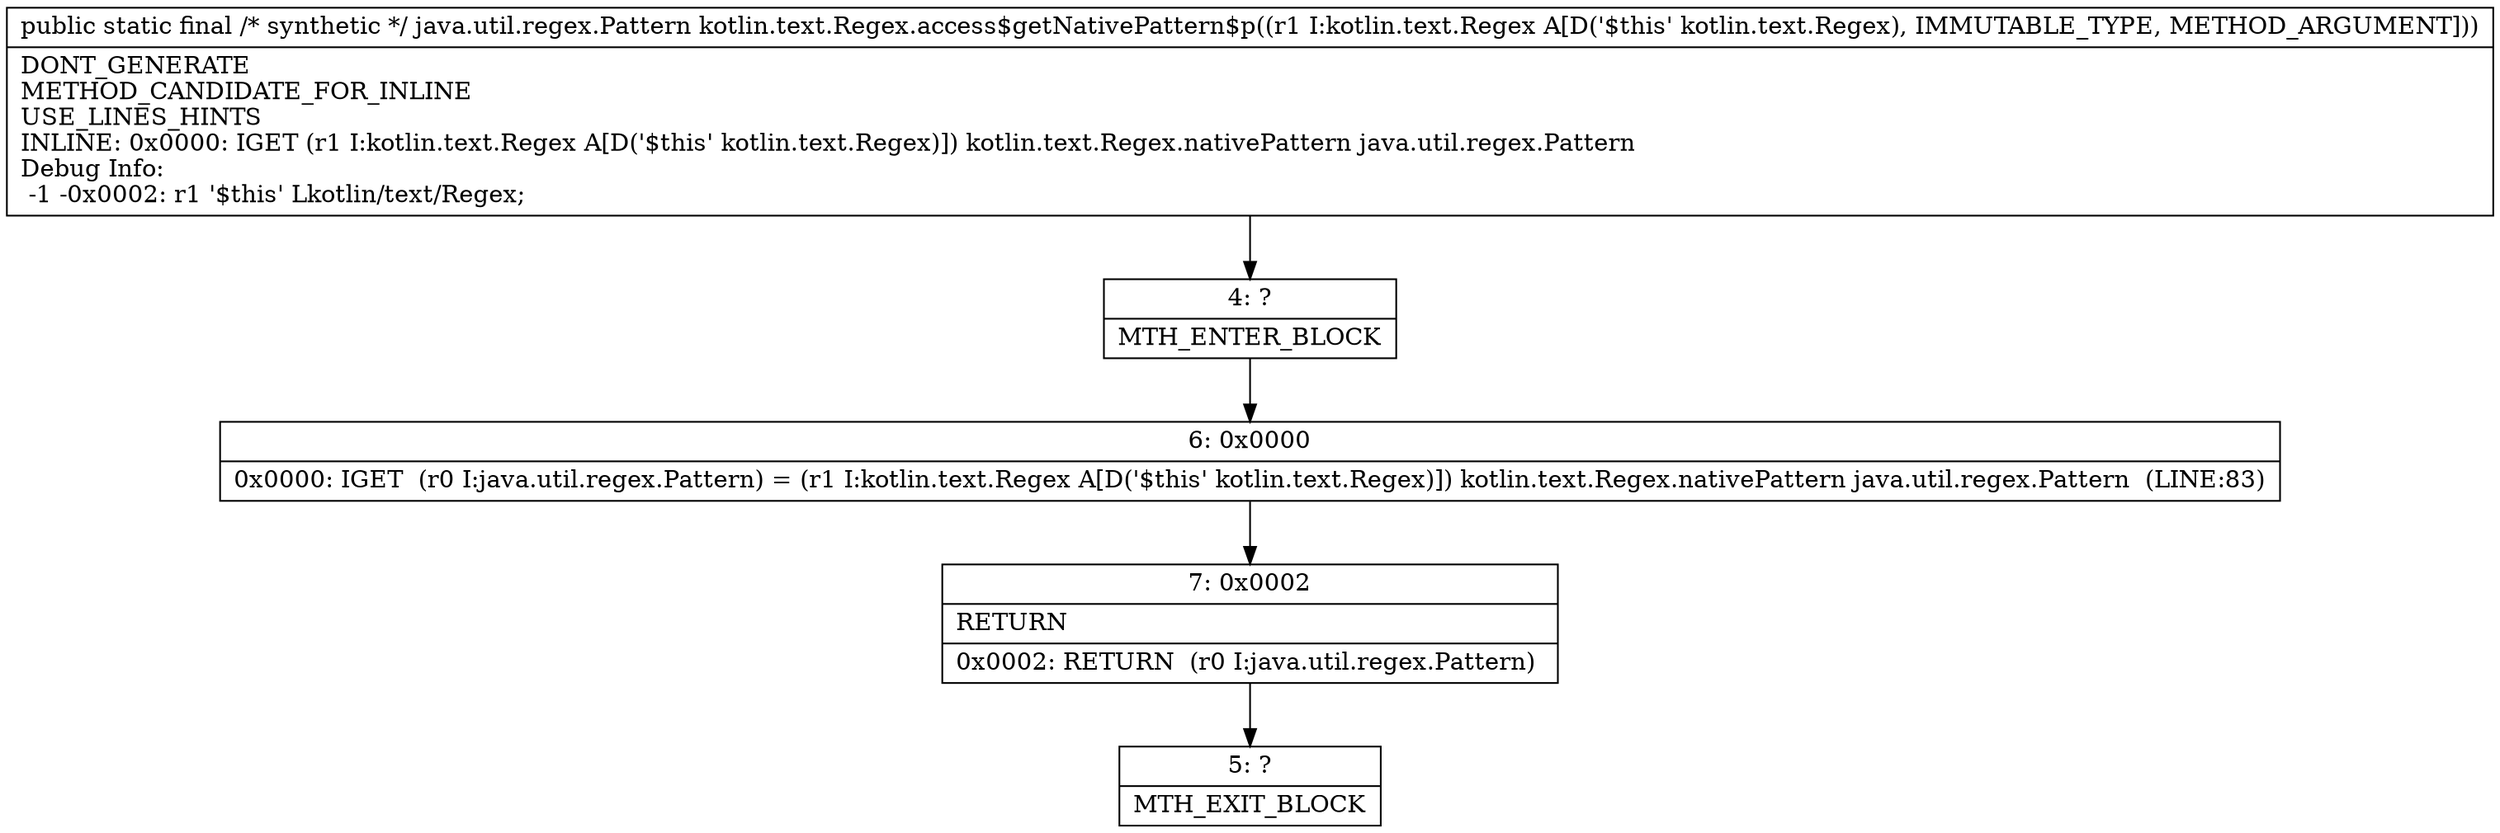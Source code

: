 digraph "CFG forkotlin.text.Regex.access$getNativePattern$p(Lkotlin\/text\/Regex;)Ljava\/util\/regex\/Pattern;" {
Node_4 [shape=record,label="{4\:\ ?|MTH_ENTER_BLOCK\l}"];
Node_6 [shape=record,label="{6\:\ 0x0000|0x0000: IGET  (r0 I:java.util.regex.Pattern) = (r1 I:kotlin.text.Regex A[D('$this' kotlin.text.Regex)]) kotlin.text.Regex.nativePattern java.util.regex.Pattern  (LINE:83)\l}"];
Node_7 [shape=record,label="{7\:\ 0x0002|RETURN\l|0x0002: RETURN  (r0 I:java.util.regex.Pattern) \l}"];
Node_5 [shape=record,label="{5\:\ ?|MTH_EXIT_BLOCK\l}"];
MethodNode[shape=record,label="{public static final \/* synthetic *\/ java.util.regex.Pattern kotlin.text.Regex.access$getNativePattern$p((r1 I:kotlin.text.Regex A[D('$this' kotlin.text.Regex), IMMUTABLE_TYPE, METHOD_ARGUMENT]))  | DONT_GENERATE\lMETHOD_CANDIDATE_FOR_INLINE\lUSE_LINES_HINTS\lINLINE: 0x0000: IGET  (r1 I:kotlin.text.Regex A[D('$this' kotlin.text.Regex)]) kotlin.text.Regex.nativePattern java.util.regex.Pattern\lDebug Info:\l  \-1 \-0x0002: r1 '$this' Lkotlin\/text\/Regex;\l}"];
MethodNode -> Node_4;Node_4 -> Node_6;
Node_6 -> Node_7;
Node_7 -> Node_5;
}

